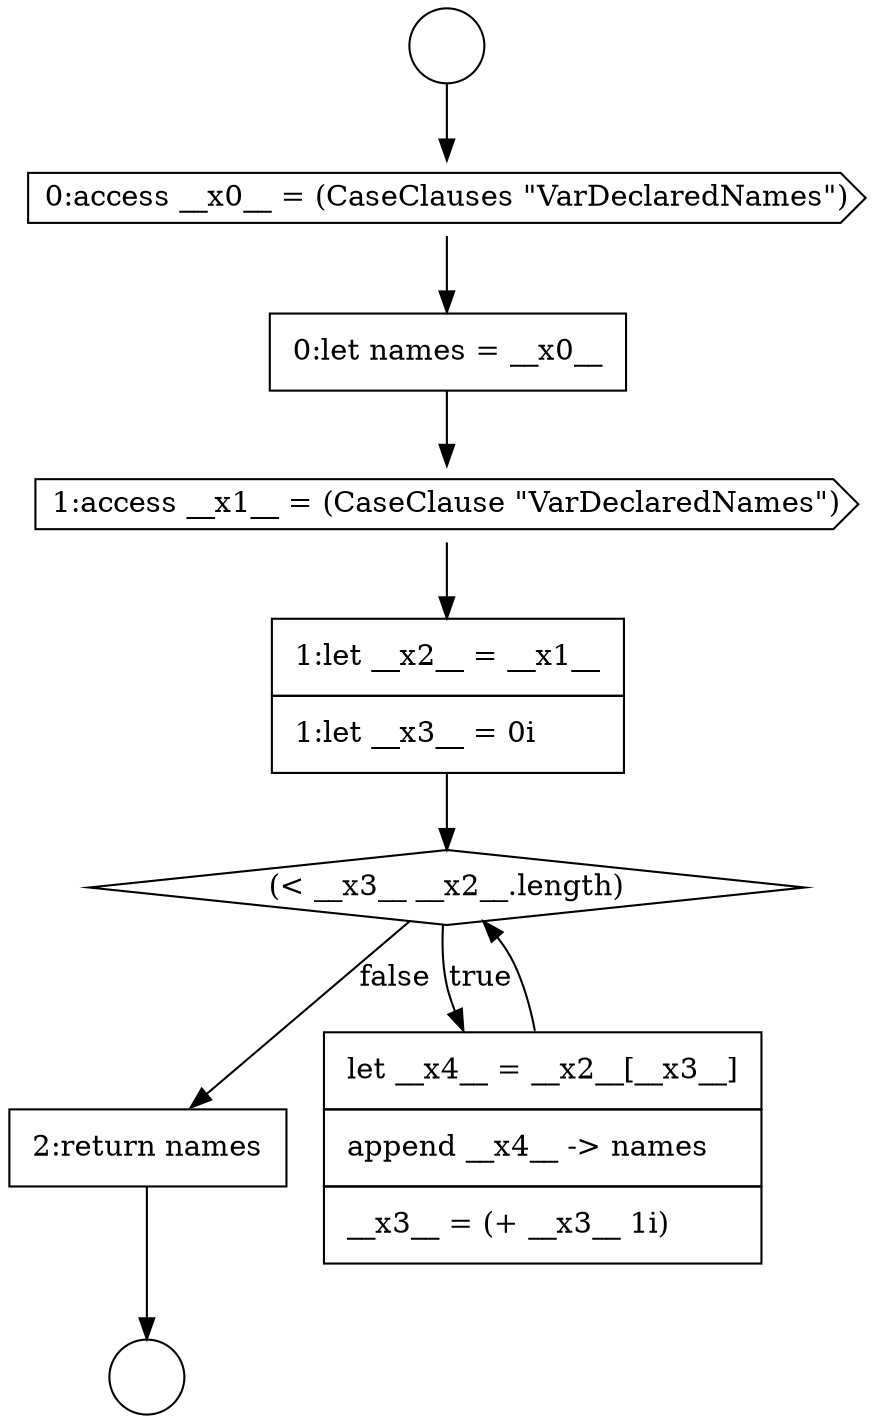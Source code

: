 digraph {
  node8169 [shape=circle label=" " color="black" fillcolor="white" style=filled]
  node8173 [shape=none, margin=0, label=<<font color="black">
    <table border="0" cellborder="1" cellspacing="0" cellpadding="10">
      <tr><td align="left">1:let __x2__ = __x1__</td></tr>
      <tr><td align="left">1:let __x3__ = 0i</td></tr>
    </table>
  </font>> color="black" fillcolor="white" style=filled]
  node8170 [shape=cds, label=<<font color="black">0:access __x0__ = (CaseClauses &quot;VarDeclaredNames&quot;)</font>> color="black" fillcolor="white" style=filled]
  node8168 [shape=circle label=" " color="black" fillcolor="white" style=filled]
  node8176 [shape=none, margin=0, label=<<font color="black">
    <table border="0" cellborder="1" cellspacing="0" cellpadding="10">
      <tr><td align="left">2:return names</td></tr>
    </table>
  </font>> color="black" fillcolor="white" style=filled]
  node8174 [shape=diamond, label=<<font color="black">(&lt; __x3__ __x2__.length)</font>> color="black" fillcolor="white" style=filled]
  node8171 [shape=none, margin=0, label=<<font color="black">
    <table border="0" cellborder="1" cellspacing="0" cellpadding="10">
      <tr><td align="left">0:let names = __x0__</td></tr>
    </table>
  </font>> color="black" fillcolor="white" style=filled]
  node8175 [shape=none, margin=0, label=<<font color="black">
    <table border="0" cellborder="1" cellspacing="0" cellpadding="10">
      <tr><td align="left">let __x4__ = __x2__[__x3__]</td></tr>
      <tr><td align="left">append __x4__ -&gt; names</td></tr>
      <tr><td align="left">__x3__ = (+ __x3__ 1i)</td></tr>
    </table>
  </font>> color="black" fillcolor="white" style=filled]
  node8172 [shape=cds, label=<<font color="black">1:access __x1__ = (CaseClause &quot;VarDeclaredNames&quot;)</font>> color="black" fillcolor="white" style=filled]
  node8171 -> node8172 [ color="black"]
  node8174 -> node8175 [label=<<font color="black">true</font>> color="black"]
  node8174 -> node8176 [label=<<font color="black">false</font>> color="black"]
  node8168 -> node8170 [ color="black"]
  node8172 -> node8173 [ color="black"]
  node8175 -> node8174 [ color="black"]
  node8170 -> node8171 [ color="black"]
  node8176 -> node8169 [ color="black"]
  node8173 -> node8174 [ color="black"]
}
